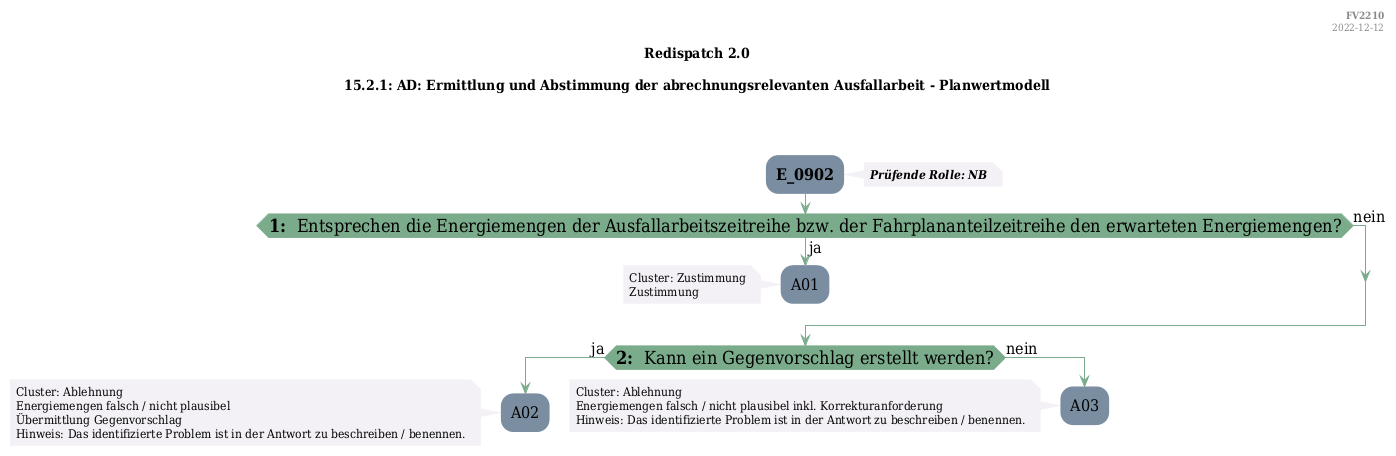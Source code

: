 @startuml
skinparam Shadowing false
skinparam NoteBorderColor #f3f1f6
skinparam NoteBackgroundColor #f3f1f6
skinparam NoteFontSize 12
skinparam ActivityBorderColor none
skinparam ActivityBackgroundColor #7a8da1
skinparam ActivityFontSize 16
skinparam ArrowColor #7aab8a
skinparam ArrowFontSize 16
skinparam ActivityDiamondBackgroundColor #7aab8a
skinparam ActivityDiamondBorderColor #7aab8a
skinparam ActivityDiamondFontSize 18
skinparam defaultFontName DejaVu Serif Condensed
skinparam ActivityEndColor #669580

header
<b>FV2210
2022-12-12
endheader

title
Redispatch 2.0

15.2.1: AD: Ermittlung und Abstimmung der abrechnungsrelevanten Ausfallarbeit – Planwertmodell



end title
:<b>E_0902</b>;
note right
<b><i>Prüfende Rolle: NB
end note

if (<b>1: </b> Entsprechen die Energiemengen der Ausfallarbeitszeitreihe bzw. der Fahrplananteilzeitreihe den erwarteten Energiemengen?) then (ja)
    :A01;
    note left
        Cluster: Zustimmung
        Zustimmung
    endnote
    kill;
else (nein)
endif
if (<b>2: </b> Kann ein Gegenvorschlag erstellt werden?) then (ja)
    :A02;
    note left
        Cluster: Ablehnung
        Energiemengen falsch / nicht plausibel
        Übermittlung Gegenvorschlag
        Hinweis: Das identifizierte Problem ist in der Antwort zu beschreiben / benennen.
    endnote
    kill;
else (nein)
    :A03;
    note left
        Cluster: Ablehnung
        Energiemengen falsch / nicht plausibel inkl. Korrekturanforderung
        Hinweis: Das identifizierte Problem ist in der Antwort zu beschreiben / benennen.
    endnote
    kill;
endif

@enduml
